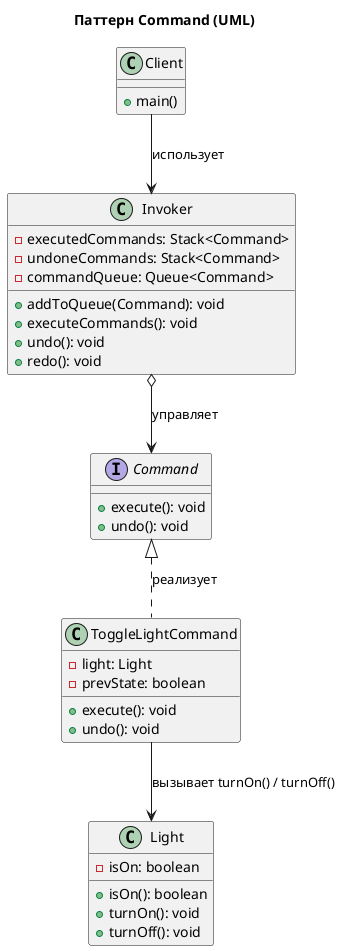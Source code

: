 @startuml CommandPatternUML
title Паттерн Command (UML)

class Client {
    + main()
}

class Invoker {
    - executedCommands: Stack<Command>
    - undoneCommands: Stack<Command>
    - commandQueue: Queue<Command>
    + addToQueue(Command): void
    + executeCommands(): void
    + undo(): void
    + redo(): void
}

interface Command {
    + execute(): void
    + undo(): void
}

class ToggleLightCommand {
    - light: Light
    - prevState: boolean
    + execute(): void
    + undo(): void
}

class Light {
    - isOn: boolean
    + isOn(): boolean
    + turnOn(): void
    + turnOff(): void
}

Client --> Invoker : использует
Invoker o--> Command : управляет
Command <|.. ToggleLightCommand : реализует
ToggleLightCommand --> Light : вызывает turnOn() / turnOff()
@enduml